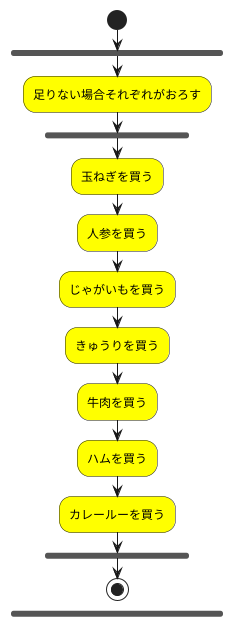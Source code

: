 @startuml 買い出しを行くのアクティビティ図
start
fork
    #Yellow:足りない場合それぞれがおろす;
fork
    #Yellow:玉ねぎを買う;
    #Yellow:人参を買う;
    #Yellow:じゃがいもを買う;
    #Yellow:きゅうりを買う;
    #Yellow:牛肉を買う;
    #Yellow:ハムを買う;
    #Yellow:カレールーを買う;
end fork
stop
@enduml
